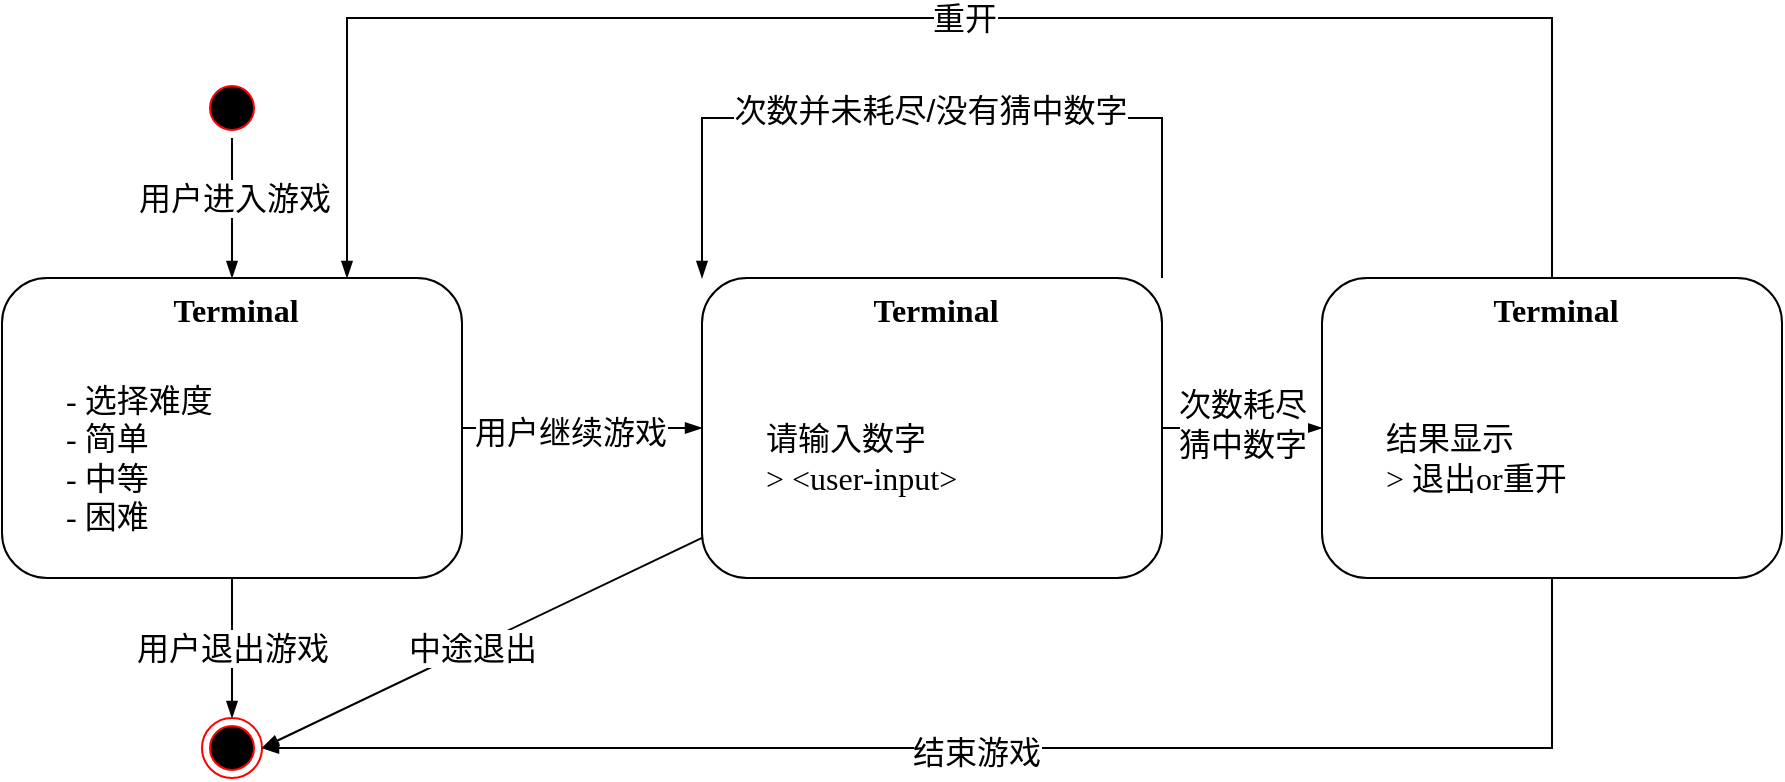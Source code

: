 <mxfile version="24.7.5" pages="2">
  <diagram name="第 1 页" id="w67NpEmbVc-sFmpH_44y">
    <mxGraphModel dx="1468" dy="942" grid="1" gridSize="10" guides="1" tooltips="1" connect="1" arrows="1" fold="1" page="1" pageScale="1" pageWidth="827" pageHeight="1169" math="0" shadow="0">
      <root>
        <mxCell id="0" />
        <mxCell id="1" parent="0" />
        <mxCell id="mzH3UlupHhf15si_sx7e-11" style="edgeStyle=orthogonalEdgeStyle;rounded=0;orthogonalLoop=1;jettySize=auto;html=1;endArrow=blockThin;endFill=1;fontSize=16;" edge="1" parent="1" source="mzH3UlupHhf15si_sx7e-1" target="mzH3UlupHhf15si_sx7e-9">
          <mxGeometry relative="1" as="geometry" />
        </mxCell>
        <mxCell id="mzH3UlupHhf15si_sx7e-14" value="用户退出游戏" style="edgeLabel;html=1;align=center;verticalAlign=middle;resizable=0;points=[];fontSize=16;" vertex="1" connectable="0" parent="mzH3UlupHhf15si_sx7e-11">
          <mxGeometry x="-0.043" relative="1" as="geometry">
            <mxPoint y="1" as="offset" />
          </mxGeometry>
        </mxCell>
        <mxCell id="mzH3UlupHhf15si_sx7e-15" style="edgeStyle=orthogonalEdgeStyle;rounded=0;orthogonalLoop=1;jettySize=auto;html=1;entryX=0;entryY=0.5;entryDx=0;entryDy=0;endArrow=blockThin;endFill=1;fontSize=16;" edge="1" parent="1" source="mzH3UlupHhf15si_sx7e-1" target="mzH3UlupHhf15si_sx7e-3">
          <mxGeometry relative="1" as="geometry" />
        </mxCell>
        <mxCell id="mzH3UlupHhf15si_sx7e-16" value="用户继续游戏" style="edgeLabel;html=1;align=center;verticalAlign=middle;resizable=0;points=[];fontFamily=Helvetica;fontSize=16;fontColor=default;labelBackgroundColor=default;" vertex="1" connectable="0" parent="mzH3UlupHhf15si_sx7e-15">
          <mxGeometry x="-0.1" y="-1" relative="1" as="geometry">
            <mxPoint y="1" as="offset" />
          </mxGeometry>
        </mxCell>
        <mxCell id="mzH3UlupHhf15si_sx7e-1" value="&lt;b style=&quot;font-size: 16px;&quot;&gt;&lt;font style=&quot;font-size: 16px;&quot; face=&quot;Comic Sans MS&quot;&gt;&amp;nbsp;Terminal&lt;/font&gt;&lt;/b&gt;" style="rounded=1;whiteSpace=wrap;html=1;verticalAlign=top;fontSize=16;" vertex="1" parent="1">
          <mxGeometry x="40" y="140" width="230" height="150" as="geometry" />
        </mxCell>
        <mxCell id="mzH3UlupHhf15si_sx7e-2" value="- 选择难度&lt;div style=&quot;font-size: 16px;&quot;&gt;- 简单&lt;/div&gt;&lt;div style=&quot;font-size: 16px;&quot;&gt;- 中等&lt;/div&gt;&lt;div style=&quot;font-size: 16px;&quot;&gt;- 困难&lt;/div&gt;" style="text;html=1;align=left;verticalAlign=middle;whiteSpace=wrap;rounded=0;fontFamily=Comic Sans MS;fontSize=16;" vertex="1" parent="1">
          <mxGeometry x="70" y="200" width="170" height="60" as="geometry" />
        </mxCell>
        <mxCell id="mzH3UlupHhf15si_sx7e-17" style="shape=connector;rounded=0;orthogonalLoop=1;jettySize=auto;html=1;entryX=1;entryY=0.5;entryDx=0;entryDy=0;strokeColor=default;align=center;verticalAlign=middle;fontFamily=Helvetica;fontSize=16;fontColor=default;labelBackgroundColor=default;endArrow=blockThin;endFill=1;" edge="1" parent="1" source="mzH3UlupHhf15si_sx7e-3" target="mzH3UlupHhf15si_sx7e-9">
          <mxGeometry relative="1" as="geometry" />
        </mxCell>
        <mxCell id="mzH3UlupHhf15si_sx7e-18" value="中途退出" style="edgeLabel;html=1;align=center;verticalAlign=middle;resizable=0;points=[];fontFamily=Helvetica;fontSize=16;fontColor=default;labelBackgroundColor=default;" vertex="1" connectable="0" parent="mzH3UlupHhf15si_sx7e-17">
          <mxGeometry x="0.132" y="1" relative="1" as="geometry">
            <mxPoint x="9" y="-6" as="offset" />
          </mxGeometry>
        </mxCell>
        <mxCell id="mzH3UlupHhf15si_sx7e-26" style="edgeStyle=orthogonalEdgeStyle;shape=connector;rounded=0;orthogonalLoop=1;jettySize=auto;html=1;entryX=0;entryY=0.5;entryDx=0;entryDy=0;strokeColor=default;align=center;verticalAlign=middle;fontFamily=Helvetica;fontSize=16;fontColor=default;labelBackgroundColor=default;endArrow=blockThin;endFill=1;" edge="1" parent="1" source="mzH3UlupHhf15si_sx7e-3" target="mzH3UlupHhf15si_sx7e-19">
          <mxGeometry relative="1" as="geometry" />
        </mxCell>
        <mxCell id="mzH3UlupHhf15si_sx7e-27" value="次数耗尽&lt;div style=&quot;font-size: 16px;&quot;&gt;猜中数字&lt;/div&gt;" style="edgeLabel;html=1;align=center;verticalAlign=middle;resizable=0;points=[];fontFamily=Helvetica;fontSize=16;fontColor=default;labelBackgroundColor=default;" vertex="1" connectable="0" parent="mzH3UlupHhf15si_sx7e-26">
          <mxGeometry x="-0.042" y="2" relative="1" as="geometry">
            <mxPoint x="1" as="offset" />
          </mxGeometry>
        </mxCell>
        <mxCell id="mzH3UlupHhf15si_sx7e-3" value="&lt;b style=&quot;font-size: 16px;&quot;&gt;&lt;font style=&quot;font-size: 16px;&quot; face=&quot;Comic Sans MS&quot;&gt;&amp;nbsp;Terminal&lt;/font&gt;&lt;/b&gt;" style="rounded=1;whiteSpace=wrap;html=1;verticalAlign=top;fontSize=16;" vertex="1" parent="1">
          <mxGeometry x="390" y="140" width="230" height="150" as="geometry" />
        </mxCell>
        <mxCell id="mzH3UlupHhf15si_sx7e-4" value="请输入数字&lt;div style=&quot;font-size: 16px;&quot;&gt;&amp;gt; &amp;lt;user-input&amp;gt;&lt;/div&gt;" style="text;html=1;align=left;verticalAlign=middle;whiteSpace=wrap;rounded=0;fontFamily=Comic Sans MS;fontSize=16;" vertex="1" parent="1">
          <mxGeometry x="420" y="200" width="170" height="60" as="geometry" />
        </mxCell>
        <mxCell id="mzH3UlupHhf15si_sx7e-12" style="edgeStyle=orthogonalEdgeStyle;rounded=0;orthogonalLoop=1;jettySize=auto;html=1;endArrow=blockThin;endFill=1;fontSize=16;" edge="1" parent="1" source="mzH3UlupHhf15si_sx7e-7" target="mzH3UlupHhf15si_sx7e-1">
          <mxGeometry relative="1" as="geometry" />
        </mxCell>
        <mxCell id="mzH3UlupHhf15si_sx7e-13" value="用户进入游戏" style="edgeLabel;html=1;align=center;verticalAlign=middle;resizable=0;points=[];fontSize=16;" vertex="1" connectable="0" parent="mzH3UlupHhf15si_sx7e-12">
          <mxGeometry x="-0.157" y="1" relative="1" as="geometry">
            <mxPoint as="offset" />
          </mxGeometry>
        </mxCell>
        <mxCell id="mzH3UlupHhf15si_sx7e-7" value="" style="ellipse;html=1;shape=startState;fillColor=#000000;strokeColor=#ff0000;fontSize=16;" vertex="1" parent="1">
          <mxGeometry x="140" y="40" width="30" height="30" as="geometry" />
        </mxCell>
        <mxCell id="mzH3UlupHhf15si_sx7e-9" value="" style="ellipse;html=1;shape=endState;fillColor=#000000;strokeColor=#ff0000;fontSize=16;" vertex="1" parent="1">
          <mxGeometry x="140" y="360" width="30" height="30" as="geometry" />
        </mxCell>
        <mxCell id="mzH3UlupHhf15si_sx7e-28" style="edgeStyle=orthogonalEdgeStyle;shape=connector;rounded=0;orthogonalLoop=1;jettySize=auto;html=1;entryX=0.75;entryY=0;entryDx=0;entryDy=0;strokeColor=default;align=center;verticalAlign=middle;fontFamily=Helvetica;fontSize=16;fontColor=default;labelBackgroundColor=default;endArrow=blockThin;endFill=1;" edge="1" parent="1" source="mzH3UlupHhf15si_sx7e-19" target="mzH3UlupHhf15si_sx7e-1">
          <mxGeometry relative="1" as="geometry">
            <Array as="points">
              <mxPoint x="815" y="10" />
              <mxPoint x="212" y="10" />
            </Array>
          </mxGeometry>
        </mxCell>
        <mxCell id="mzH3UlupHhf15si_sx7e-29" value="重开" style="edgeLabel;html=1;align=center;verticalAlign=middle;resizable=0;points=[];fontFamily=Helvetica;fontSize=16;fontColor=default;labelBackgroundColor=default;" vertex="1" connectable="0" parent="mzH3UlupHhf15si_sx7e-28">
          <mxGeometry x="0.012" relative="1" as="geometry">
            <mxPoint x="12" as="offset" />
          </mxGeometry>
        </mxCell>
        <mxCell id="mzH3UlupHhf15si_sx7e-30" style="shape=connector;rounded=0;orthogonalLoop=1;jettySize=auto;html=1;entryX=1;entryY=0.5;entryDx=0;entryDy=0;strokeColor=default;align=center;verticalAlign=middle;fontFamily=Helvetica;fontSize=16;fontColor=default;labelBackgroundColor=default;endArrow=blockThin;endFill=1;edgeStyle=orthogonalEdgeStyle;" edge="1" parent="1" source="mzH3UlupHhf15si_sx7e-19" target="mzH3UlupHhf15si_sx7e-9">
          <mxGeometry relative="1" as="geometry">
            <Array as="points">
              <mxPoint x="815" y="375" />
            </Array>
          </mxGeometry>
        </mxCell>
        <mxCell id="mzH3UlupHhf15si_sx7e-31" value="结束游戏" style="edgeLabel;html=1;align=center;verticalAlign=middle;resizable=0;points=[];fontFamily=Helvetica;fontSize=16;fontColor=default;labelBackgroundColor=default;" vertex="1" connectable="0" parent="mzH3UlupHhf15si_sx7e-30">
          <mxGeometry x="0.023" y="2" relative="1" as="geometry">
            <mxPoint as="offset" />
          </mxGeometry>
        </mxCell>
        <mxCell id="mzH3UlupHhf15si_sx7e-19" value="&lt;b style=&quot;font-size: 16px;&quot;&gt;&lt;font style=&quot;font-size: 16px;&quot; face=&quot;Comic Sans MS&quot;&gt;&amp;nbsp;Terminal&lt;/font&gt;&lt;/b&gt;" style="rounded=1;whiteSpace=wrap;html=1;verticalAlign=top;fontSize=16;" vertex="1" parent="1">
          <mxGeometry x="700" y="140" width="230" height="150" as="geometry" />
        </mxCell>
        <mxCell id="mzH3UlupHhf15si_sx7e-20" value="结果显示&lt;div style=&quot;font-size: 16px;&quot;&gt;&amp;gt; 退出or重开&lt;/div&gt;" style="text;html=1;align=left;verticalAlign=middle;whiteSpace=wrap;rounded=0;fontFamily=Comic Sans MS;fontSize=16;" vertex="1" parent="1">
          <mxGeometry x="730" y="200" width="170" height="60" as="geometry" />
        </mxCell>
        <mxCell id="mzH3UlupHhf15si_sx7e-24" style="edgeStyle=orthogonalEdgeStyle;shape=connector;rounded=0;orthogonalLoop=1;jettySize=auto;html=1;exitX=1;exitY=0;exitDx=0;exitDy=0;entryX=0;entryY=0;entryDx=0;entryDy=0;strokeColor=default;align=center;verticalAlign=middle;fontFamily=Helvetica;fontSize=16;fontColor=default;labelBackgroundColor=default;endArrow=blockThin;endFill=1;" edge="1" parent="1" source="mzH3UlupHhf15si_sx7e-3" target="mzH3UlupHhf15si_sx7e-3">
          <mxGeometry relative="1" as="geometry">
            <Array as="points">
              <mxPoint x="620" y="60" />
              <mxPoint x="390" y="60" />
            </Array>
          </mxGeometry>
        </mxCell>
        <mxCell id="mzH3UlupHhf15si_sx7e-25" value="次数并未耗尽/没有猜中数字" style="edgeLabel;html=1;align=center;verticalAlign=middle;resizable=0;points=[];fontFamily=Helvetica;fontSize=16;fontColor=default;labelBackgroundColor=default;" vertex="1" connectable="0" parent="mzH3UlupHhf15si_sx7e-24">
          <mxGeometry x="0.011" y="-4" relative="1" as="geometry">
            <mxPoint x="1" as="offset" />
          </mxGeometry>
        </mxCell>
      </root>
    </mxGraphModel>
  </diagram>
  <diagram id="nYGp0o3QqqomPaT_RN0s" name="第 2 页">
    <mxGraphModel dx="615" dy="392" grid="1" gridSize="10" guides="1" tooltips="1" connect="1" arrows="1" fold="1" page="1" pageScale="1" pageWidth="827" pageHeight="1169" math="0" shadow="0">
      <root>
        <mxCell id="0" />
        <mxCell id="1" parent="0" />
        <mxCell id="T8q6CQp968OfHfsijLU_-14" style="edgeStyle=orthogonalEdgeStyle;shape=connector;rounded=0;orthogonalLoop=1;jettySize=auto;html=1;entryX=0;entryY=0.5;entryDx=0;entryDy=0;strokeColor=default;align=center;verticalAlign=middle;fontFamily=Helvetica;fontSize=11;fontColor=default;labelBackgroundColor=default;endArrow=blockThin;endFill=1;" parent="1" source="RkapHQR_9JU92b2mH6eC-7" target="T8q6CQp968OfHfsijLU_-1" edge="1">
          <mxGeometry relative="1" as="geometry" />
        </mxCell>
        <mxCell id="T8q6CQp968OfHfsijLU_-15" value="更新" style="edgeLabel;html=1;align=center;verticalAlign=middle;resizable=0;points=[];fontFamily=Helvetica;fontSize=11;fontColor=default;labelBackgroundColor=none;" parent="T8q6CQp968OfHfsijLU_-14" vertex="1" connectable="0">
          <mxGeometry x="-0.12" y="1" relative="1" as="geometry">
            <mxPoint x="1" y="-9" as="offset" />
          </mxGeometry>
        </mxCell>
        <mxCell id="T8q6CQp968OfHfsijLU_-16" style="edgeStyle=orthogonalEdgeStyle;shape=connector;rounded=0;orthogonalLoop=1;jettySize=auto;html=1;strokeColor=default;align=center;verticalAlign=middle;fontFamily=Helvetica;fontSize=11;fontColor=default;labelBackgroundColor=default;endArrow=blockThin;endFill=1;" parent="1" source="RkapHQR_9JU92b2mH6eC-7" target="T8q6CQp968OfHfsijLU_-2" edge="1">
          <mxGeometry relative="1" as="geometry" />
        </mxCell>
        <mxCell id="T8q6CQp968OfHfsijLU_-17" value="渲染" style="edgeLabel;html=1;align=center;verticalAlign=middle;resizable=0;points=[];fontFamily=Helvetica;fontSize=11;fontColor=default;labelBackgroundColor=default;" parent="T8q6CQp968OfHfsijLU_-16" vertex="1" connectable="0">
          <mxGeometry x="-0.06" relative="1" as="geometry">
            <mxPoint x="17" y="1" as="offset" />
          </mxGeometry>
        </mxCell>
        <mxCell id="RkapHQR_9JU92b2mH6eC-7" value="Model: struct" style="rounded=0;whiteSpace=wrap;html=1;fontFamily=Helvetica;fontSize=11;labelBackgroundColor=none;verticalAlign=middle;" parent="1" vertex="1">
          <mxGeometry x="220" y="160" width="120" height="30" as="geometry" />
        </mxCell>
        <mxCell id="T8q6CQp968OfHfsijLU_-18" style="edgeStyle=orthogonalEdgeStyle;shape=connector;rounded=0;orthogonalLoop=1;jettySize=auto;html=1;entryX=0.5;entryY=0;entryDx=0;entryDy=0;strokeColor=default;align=center;verticalAlign=middle;fontFamily=Helvetica;fontSize=11;fontColor=default;labelBackgroundColor=default;endArrow=blockThin;endFill=1;" parent="1" source="T8q6CQp968OfHfsijLU_-1" target="T8q6CQp968OfHfsijLU_-3" edge="1">
          <mxGeometry relative="1" as="geometry" />
        </mxCell>
        <mxCell id="T8q6CQp968OfHfsijLU_-1" value="Updated Model: struct" style="rounded=0;whiteSpace=wrap;html=1;fontFamily=Helvetica;fontSize=11;labelBackgroundColor=none;verticalAlign=middle;" parent="1" vertex="1">
          <mxGeometry x="382.55" y="160" width="120" height="30" as="geometry" />
        </mxCell>
        <mxCell id="T8q6CQp968OfHfsijLU_-2" value="View: string" style="rounded=0;whiteSpace=wrap;html=1;fontFamily=Helvetica;fontSize=11;labelBackgroundColor=none;verticalAlign=middle;" parent="1" vertex="1">
          <mxGeometry x="220" y="230" width="120" height="30" as="geometry" />
        </mxCell>
        <mxCell id="T8q6CQp968OfHfsijLU_-3" value="Updated View: string" style="rounded=0;whiteSpace=wrap;html=1;fontFamily=Helvetica;fontSize=11;labelBackgroundColor=none;verticalAlign=middle;" parent="1" vertex="1">
          <mxGeometry x="382.55" y="230" width="120" height="30" as="geometry" />
        </mxCell>
        <mxCell id="T8q6CQp968OfHfsijLU_-19" value="渲染" style="edgeLabel;html=1;align=center;verticalAlign=middle;resizable=0;points=[];fontFamily=Helvetica;fontSize=11;fontColor=default;labelBackgroundColor=default;" parent="1" vertex="1" connectable="0">
          <mxGeometry x="459.55" y="210.0" as="geometry" />
        </mxCell>
        <mxCell id="T8q6CQp968OfHfsijLU_-21" style="edgeStyle=orthogonalEdgeStyle;shape=connector;rounded=0;orthogonalLoop=1;jettySize=auto;html=1;entryX=0.5;entryY=0;entryDx=0;entryDy=0;strokeColor=default;align=center;verticalAlign=middle;fontFamily=Helvetica;fontSize=11;fontColor=default;labelBackgroundColor=default;endArrow=blockThin;endFill=1;" parent="1" source="T8q6CQp968OfHfsijLU_-20" target="RkapHQR_9JU92b2mH6eC-7" edge="1">
          <mxGeometry relative="1" as="geometry" />
        </mxCell>
        <mxCell id="T8q6CQp968OfHfsijLU_-23" value="触发事件" style="edgeLabel;html=1;align=center;verticalAlign=middle;resizable=0;points=[];fontFamily=Helvetica;fontSize=11;fontColor=default;labelBackgroundColor=default;" parent="T8q6CQp968OfHfsijLU_-21" vertex="1" connectable="0">
          <mxGeometry x="-0.199" y="2" relative="1" as="geometry">
            <mxPoint x="40" y="12" as="offset" />
          </mxGeometry>
        </mxCell>
        <mxCell id="T8q6CQp968OfHfsijLU_-20" value="" style="shape=umlActor;verticalLabelPosition=bottom;verticalAlign=top;html=1;outlineConnect=0;fontFamily=Helvetica;fontSize=11;fontColor=default;labelBackgroundColor=default;" parent="1" vertex="1">
          <mxGeometry x="150" y="150" width="30" height="60" as="geometry" />
        </mxCell>
      </root>
    </mxGraphModel>
  </diagram>
</mxfile>
